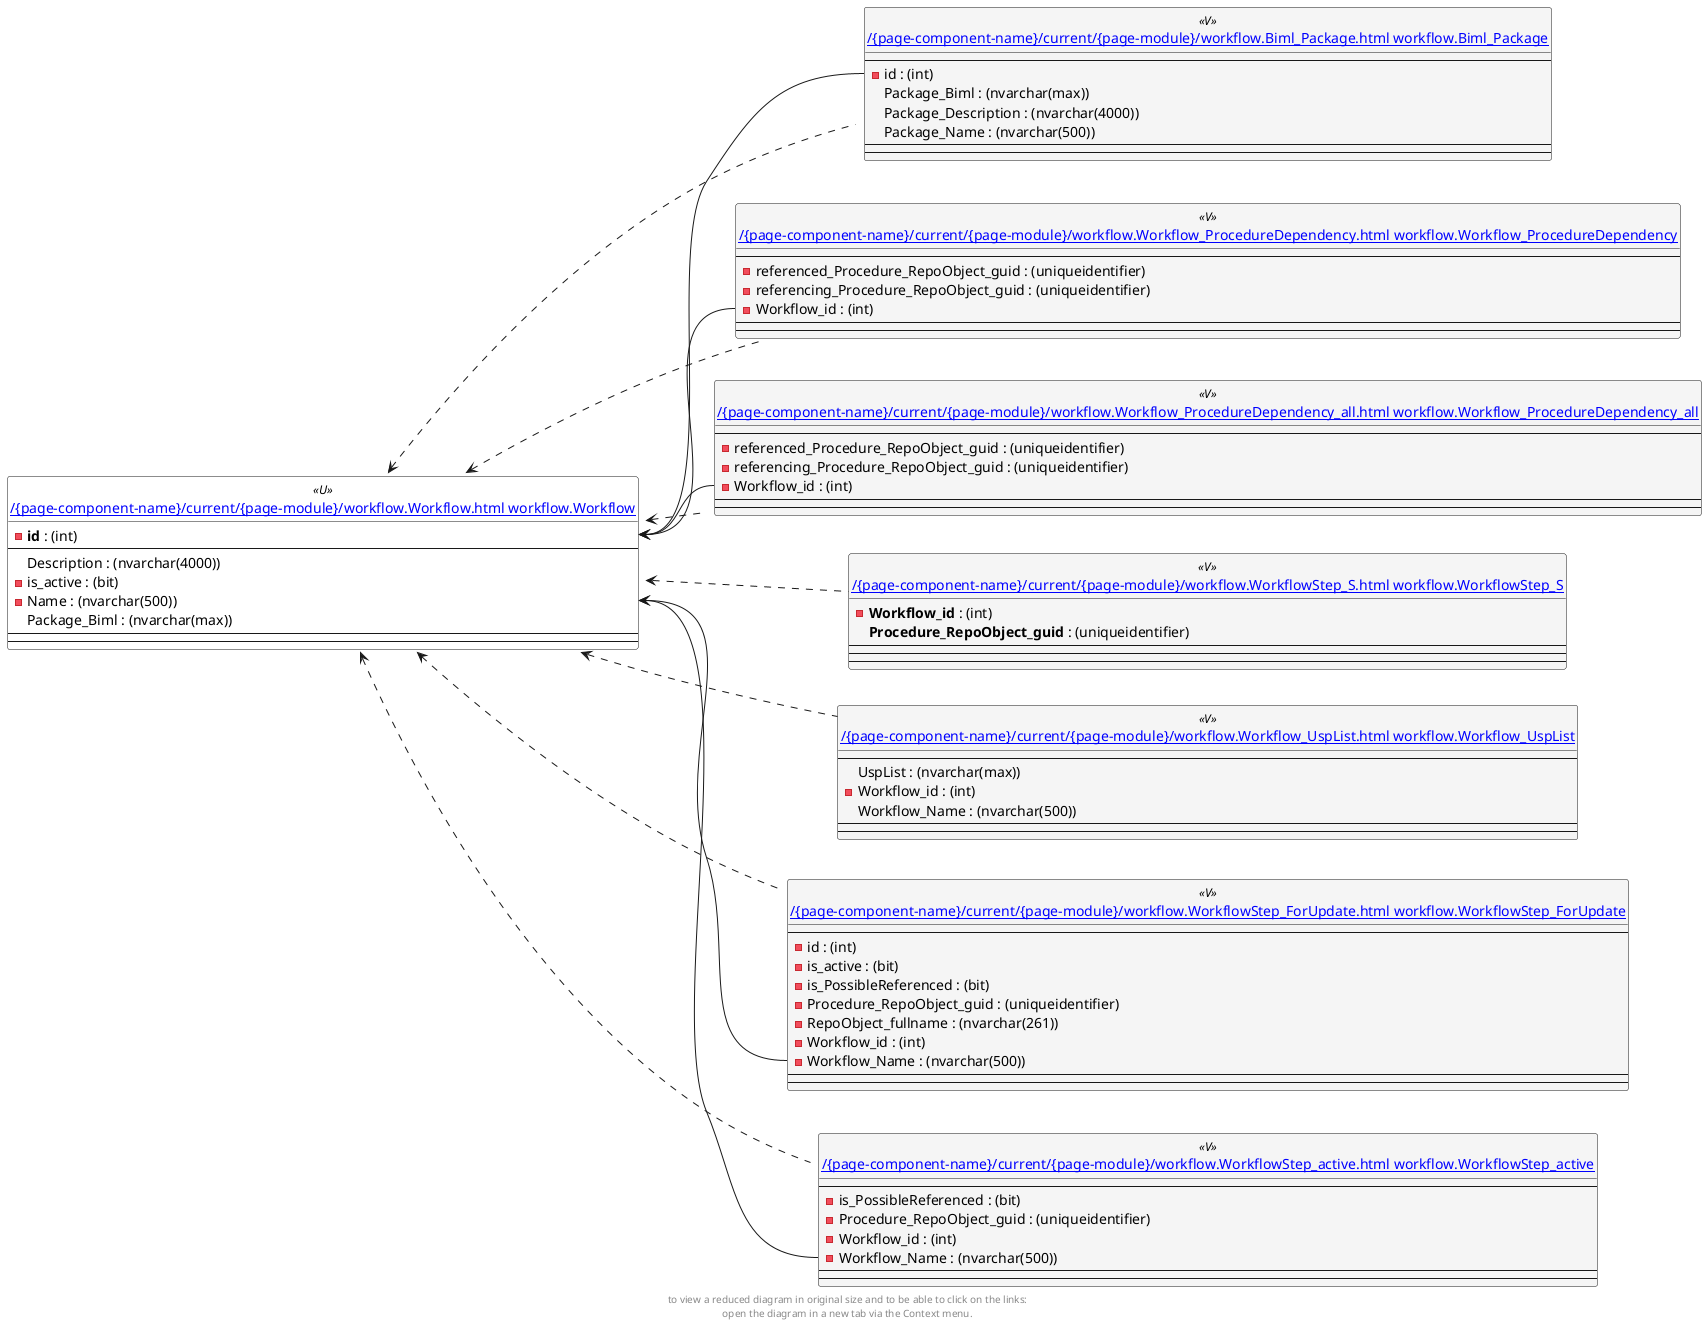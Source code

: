 @startuml
left to right direction
'top to bottom direction
hide circle
'avoide "." issues:
set namespaceSeparator none


skinparam class {
  BackgroundColor White
  BackgroundColor<<FN>> Yellow
  BackgroundColor<<FS>> Yellow
  BackgroundColor<<FT>> LightGray
  BackgroundColor<<IF>> Yellow
  BackgroundColor<<IS>> Yellow
  BackgroundColor<<P>> Aqua
  BackgroundColor<<PC>> Aqua
  BackgroundColor<<SN>> Yellow
  BackgroundColor<<SO>> SlateBlue
  BackgroundColor<<TF>> LightGray
  BackgroundColor<<TR>> Tomato
  BackgroundColor<<U>> White
  BackgroundColor<<V>> WhiteSmoke
  BackgroundColor<<X>> Aqua
}


entity "[[{site-url}/{page-component-name}/current/{page-module}/workflow.Biml_Package.html workflow.Biml_Package]]" as workflow.Biml_Package << V >> {
  --
  - id : (int)
  Package_Biml : (nvarchar(max))
  Package_Description : (nvarchar(4000))
  Package_Name : (nvarchar(500))
  --
  --
}

entity "[[{site-url}/{page-component-name}/current/{page-module}/workflow.Workflow.html workflow.Workflow]]" as workflow.Workflow << U >> {
  - **id** : (int)
  --
  Description : (nvarchar(4000))
  - is_active : (bit)
  - Name : (nvarchar(500))
  Package_Biml : (nvarchar(max))
  --
  --
}

entity "[[{site-url}/{page-component-name}/current/{page-module}/workflow.Workflow_ProcedureDependency.html workflow.Workflow_ProcedureDependency]]" as workflow.Workflow_ProcedureDependency << V >> {
  --
  - referenced_Procedure_RepoObject_guid : (uniqueidentifier)
  - referencing_Procedure_RepoObject_guid : (uniqueidentifier)
  - Workflow_id : (int)
  --
  --
}

entity "[[{site-url}/{page-component-name}/current/{page-module}/workflow.Workflow_ProcedureDependency_all.html workflow.Workflow_ProcedureDependency_all]]" as workflow.Workflow_ProcedureDependency_all << V >> {
  --
  - referenced_Procedure_RepoObject_guid : (uniqueidentifier)
  - referencing_Procedure_RepoObject_guid : (uniqueidentifier)
  - Workflow_id : (int)
  --
  --
}

entity "[[{site-url}/{page-component-name}/current/{page-module}/workflow.Workflow_UspList.html workflow.Workflow_UspList]]" as workflow.Workflow_UspList << V >> {
  --
  UspList : (nvarchar(max))
  - Workflow_id : (int)
  Workflow_Name : (nvarchar(500))
  --
  --
}

entity "[[{site-url}/{page-component-name}/current/{page-module}/workflow.WorkflowStep_active.html workflow.WorkflowStep_active]]" as workflow.WorkflowStep_active << V >> {
  --
  - is_PossibleReferenced : (bit)
  - Procedure_RepoObject_guid : (uniqueidentifier)
  - Workflow_id : (int)
  - Workflow_Name : (nvarchar(500))
  --
  --
}

entity "[[{site-url}/{page-component-name}/current/{page-module}/workflow.WorkflowStep_ForUpdate.html workflow.WorkflowStep_ForUpdate]]" as workflow.WorkflowStep_ForUpdate << V >> {
  --
  - id : (int)
  - is_active : (bit)
  - is_PossibleReferenced : (bit)
  - Procedure_RepoObject_guid : (uniqueidentifier)
  - RepoObject_fullname : (nvarchar(261))
  - Workflow_id : (int)
  - Workflow_Name : (nvarchar(500))
  --
  --
}

entity "[[{site-url}/{page-component-name}/current/{page-module}/workflow.WorkflowStep_S.html workflow.WorkflowStep_S]]" as workflow.WorkflowStep_S << V >> {
  - **Workflow_id** : (int)
  **Procedure_RepoObject_guid** : (uniqueidentifier)
  --
  --
  --
}

workflow.Workflow <.. workflow.WorkflowStep_active
workflow.Workflow <.. workflow.WorkflowStep_S
workflow.Workflow <.. workflow.Workflow_ProcedureDependency_all
workflow.Workflow <.. workflow.WorkflowStep_ForUpdate
workflow.Workflow <.. workflow.Biml_Package
workflow.Workflow <.. workflow.Workflow_ProcedureDependency
workflow.Workflow <.. workflow.Workflow_UspList
workflow.Workflow::id <-- workflow.Workflow_ProcedureDependency::Workflow_id
workflow.Workflow::id <-- workflow.Biml_Package::id
workflow.Workflow::id <-- workflow.Workflow_ProcedureDependency_all::Workflow_id
workflow.Workflow::Name <-- workflow.WorkflowStep_active::Workflow_Name
workflow.Workflow::Name <-- workflow.WorkflowStep_ForUpdate::Workflow_Name
footer
to view a reduced diagram in original size and to be able to click on the links:
open the diagram in a new tab via the Context menu.
end footer

@enduml

